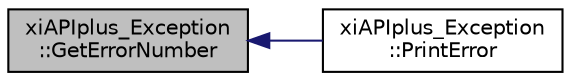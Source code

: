 digraph "xiAPIplus_Exception::GetErrorNumber"
{
  edge [fontname="Helvetica",fontsize="10",labelfontname="Helvetica",labelfontsize="10"];
  node [fontname="Helvetica",fontsize="10",shape=record];
  rankdir="LR";
  Node6 [label="xiAPIplus_Exception\l::GetErrorNumber",height=0.2,width=0.4,color="black", fillcolor="grey75", style="filled", fontcolor="black"];
  Node6 -> Node7 [dir="back",color="midnightblue",fontsize="10",style="solid",fontname="Helvetica"];
  Node7 [label="xiAPIplus_Exception\l::PrintError",height=0.2,width=0.4,color="black", fillcolor="white", style="filled",URL="$classxi_a_p_iplus___exception.html#ac094235cfb491e3087d5b24dfdf89b2f"];
}
